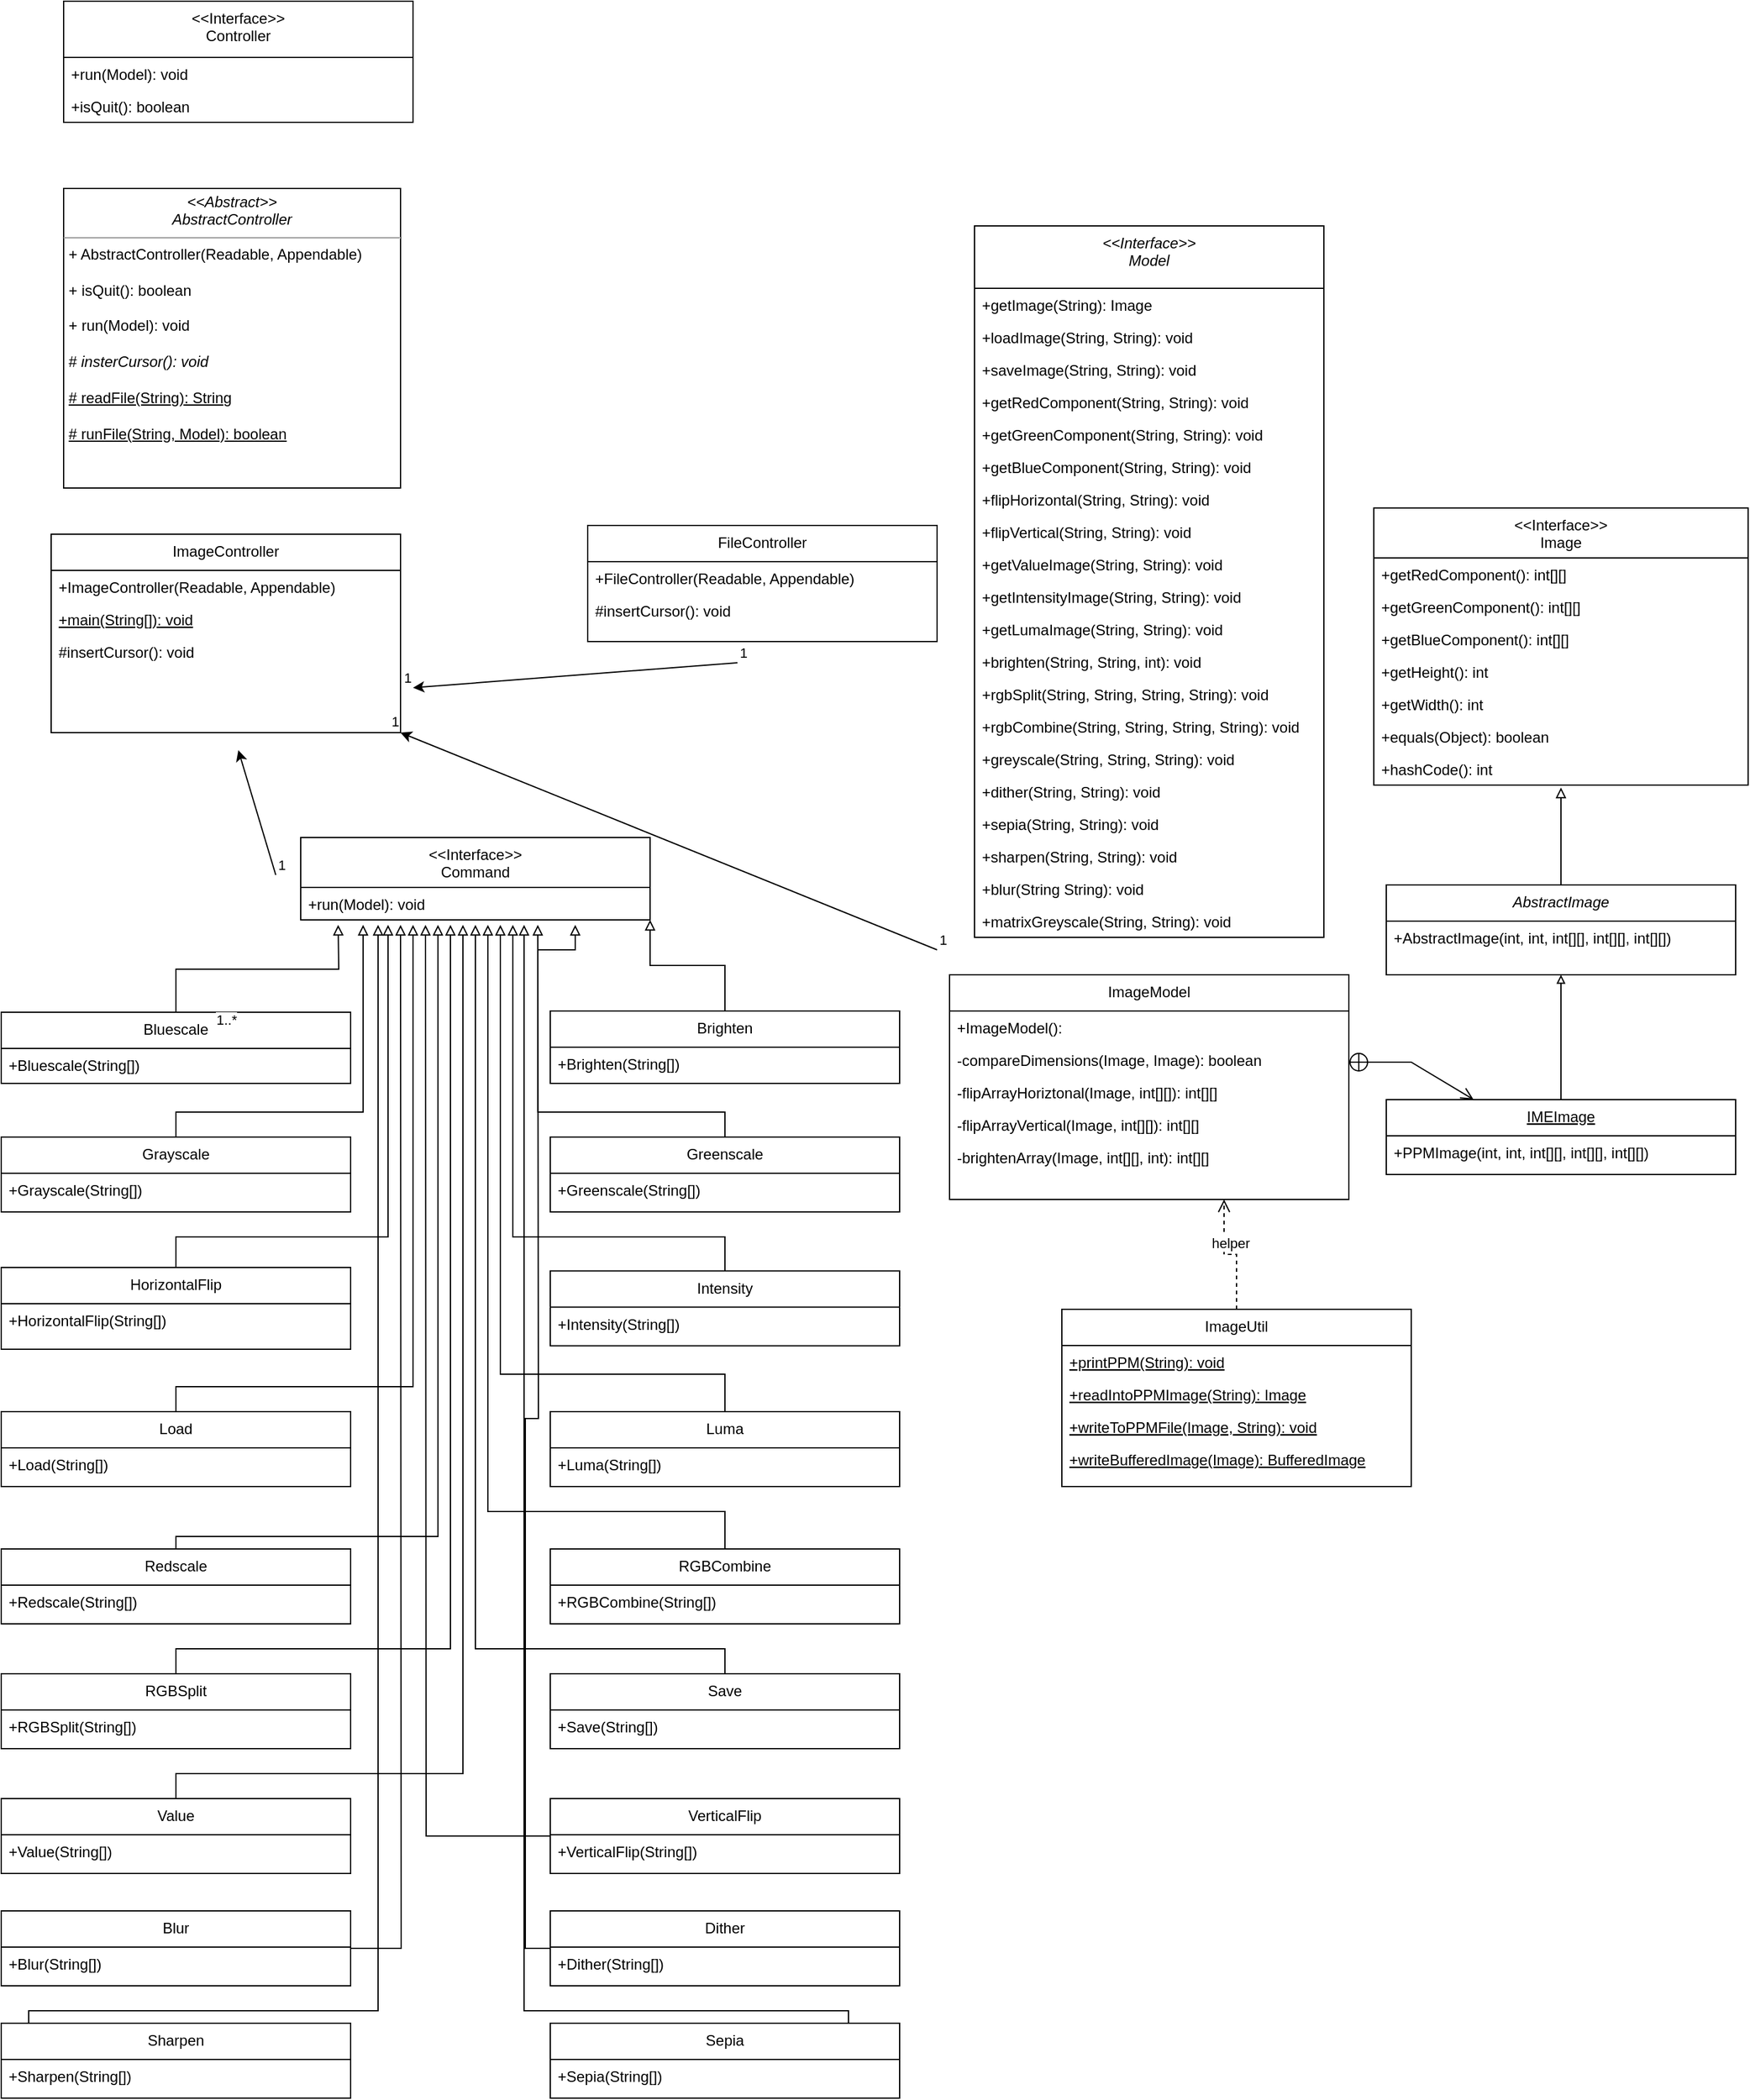 <mxfile version="21.1.1" type="github">
  <diagram id="C5RBs43oDa-KdzZeNtuy" name="Page-1">
    <mxGraphModel dx="2700" dy="2811" grid="1" gridSize="10" guides="1" tooltips="1" connect="1" arrows="1" fold="1" page="1" pageScale="1" pageWidth="827" pageHeight="1169" math="0" shadow="0">
      <root>
        <mxCell id="WIyWlLk6GJQsqaUBKTNV-0" />
        <mxCell id="WIyWlLk6GJQsqaUBKTNV-1" parent="WIyWlLk6GJQsqaUBKTNV-0" />
        <mxCell id="NI7jRPyzwke9U2gwdfVe-32" value="&lt;&lt;Interface&gt;&gt;&#xa;Model" style="swimlane;fontStyle=2;align=center;verticalAlign=top;childLayout=stackLayout;horizontal=1;startSize=50;horizontalStack=0;resizeParent=1;resizeLast=0;collapsible=1;marginBottom=0;rounded=0;shadow=0;strokeWidth=1;" parent="WIyWlLk6GJQsqaUBKTNV-1" vertex="1">
          <mxGeometry x="-660" y="40" width="280" height="570" as="geometry">
            <mxRectangle x="550" y="140" width="160" height="26" as="alternateBounds" />
          </mxGeometry>
        </mxCell>
        <mxCell id="7oYIF6UWZrmg2s7Eo4RW-36" value="+getImage(String): Image" style="text;align=left;verticalAlign=top;spacingLeft=4;spacingRight=4;overflow=hidden;rotatable=0;points=[[0,0.5],[1,0.5]];portConstraint=eastwest;" vertex="1" parent="NI7jRPyzwke9U2gwdfVe-32">
          <mxGeometry y="50" width="280" height="26" as="geometry" />
        </mxCell>
        <mxCell id="o1w42rzj_JhDo4H0_FvO-0" value="+loadImage(String, String): void" style="text;align=left;verticalAlign=top;spacingLeft=4;spacingRight=4;overflow=hidden;rotatable=0;points=[[0,0.5],[1,0.5]];portConstraint=eastwest;" parent="NI7jRPyzwke9U2gwdfVe-32" vertex="1">
          <mxGeometry y="76" width="280" height="26" as="geometry" />
        </mxCell>
        <mxCell id="o1w42rzj_JhDo4H0_FvO-1" value="+saveImage(String, String): void" style="text;align=left;verticalAlign=top;spacingLeft=4;spacingRight=4;overflow=hidden;rotatable=0;points=[[0,0.5],[1,0.5]];portConstraint=eastwest;" parent="NI7jRPyzwke9U2gwdfVe-32" vertex="1">
          <mxGeometry y="102" width="280" height="26" as="geometry" />
        </mxCell>
        <mxCell id="NI7jRPyzwke9U2gwdfVe-34" value="+getRedComponent(String, String): void" style="text;align=left;verticalAlign=top;spacingLeft=4;spacingRight=4;overflow=hidden;rotatable=0;points=[[0,0.5],[1,0.5]];portConstraint=eastwest;" parent="NI7jRPyzwke9U2gwdfVe-32" vertex="1">
          <mxGeometry y="128" width="280" height="26" as="geometry" />
        </mxCell>
        <mxCell id="NI7jRPyzwke9U2gwdfVe-35" value="+getGreenComponent(String, String): void" style="text;align=left;verticalAlign=top;spacingLeft=4;spacingRight=4;overflow=hidden;rotatable=0;points=[[0,0.5],[1,0.5]];portConstraint=eastwest;rounded=0;shadow=0;html=0;" parent="NI7jRPyzwke9U2gwdfVe-32" vertex="1">
          <mxGeometry y="154" width="280" height="26" as="geometry" />
        </mxCell>
        <mxCell id="NI7jRPyzwke9U2gwdfVe-36" value="+getBlueComponent(String, String): void" style="text;align=left;verticalAlign=top;spacingLeft=4;spacingRight=4;overflow=hidden;rotatable=0;points=[[0,0.5],[1,0.5]];portConstraint=eastwest;rounded=0;shadow=0;html=0;" parent="NI7jRPyzwke9U2gwdfVe-32" vertex="1">
          <mxGeometry y="180" width="280" height="26" as="geometry" />
        </mxCell>
        <mxCell id="NI7jRPyzwke9U2gwdfVe-37" value="+flipHorizontal(String, String): void" style="text;align=left;verticalAlign=top;spacingLeft=4;spacingRight=4;overflow=hidden;rotatable=0;points=[[0,0.5],[1,0.5]];portConstraint=eastwest;rounded=0;shadow=0;html=0;" parent="NI7jRPyzwke9U2gwdfVe-32" vertex="1">
          <mxGeometry y="206" width="280" height="26" as="geometry" />
        </mxCell>
        <mxCell id="NI7jRPyzwke9U2gwdfVe-38" value="+flipVertical(String, String): void" style="text;align=left;verticalAlign=top;spacingLeft=4;spacingRight=4;overflow=hidden;rotatable=0;points=[[0,0.5],[1,0.5]];portConstraint=eastwest;rounded=0;shadow=0;html=0;" parent="NI7jRPyzwke9U2gwdfVe-32" vertex="1">
          <mxGeometry y="232" width="280" height="26" as="geometry" />
        </mxCell>
        <mxCell id="NI7jRPyzwke9U2gwdfVe-39" value="+getValueImage(String, String): void" style="text;align=left;verticalAlign=top;spacingLeft=4;spacingRight=4;overflow=hidden;rotatable=0;points=[[0,0.5],[1,0.5]];portConstraint=eastwest;rounded=0;shadow=0;html=0;" parent="NI7jRPyzwke9U2gwdfVe-32" vertex="1">
          <mxGeometry y="258" width="280" height="26" as="geometry" />
        </mxCell>
        <mxCell id="NI7jRPyzwke9U2gwdfVe-40" value="+getIntensityImage(String, String): void" style="text;align=left;verticalAlign=top;spacingLeft=4;spacingRight=4;overflow=hidden;rotatable=0;points=[[0,0.5],[1,0.5]];portConstraint=eastwest;rounded=0;shadow=0;html=0;" parent="NI7jRPyzwke9U2gwdfVe-32" vertex="1">
          <mxGeometry y="284" width="280" height="26" as="geometry" />
        </mxCell>
        <mxCell id="NI7jRPyzwke9U2gwdfVe-41" value="+getLumaImage(String, String): void" style="text;align=left;verticalAlign=top;spacingLeft=4;spacingRight=4;overflow=hidden;rotatable=0;points=[[0,0.5],[1,0.5]];portConstraint=eastwest;rounded=0;shadow=0;html=0;" parent="NI7jRPyzwke9U2gwdfVe-32" vertex="1">
          <mxGeometry y="310" width="280" height="26" as="geometry" />
        </mxCell>
        <mxCell id="o1w42rzj_JhDo4H0_FvO-2" value="+brighten(String, String, int): void" style="text;align=left;verticalAlign=top;spacingLeft=4;spacingRight=4;overflow=hidden;rotatable=0;points=[[0,0.5],[1,0.5]];portConstraint=eastwest;rounded=0;shadow=0;html=0;" parent="NI7jRPyzwke9U2gwdfVe-32" vertex="1">
          <mxGeometry y="336" width="280" height="26" as="geometry" />
        </mxCell>
        <mxCell id="o1w42rzj_JhDo4H0_FvO-3" value="+rgbSplit(String, String, String, String): void" style="text;align=left;verticalAlign=top;spacingLeft=4;spacingRight=4;overflow=hidden;rotatable=0;points=[[0,0.5],[1,0.5]];portConstraint=eastwest;rounded=0;shadow=0;html=0;" parent="NI7jRPyzwke9U2gwdfVe-32" vertex="1">
          <mxGeometry y="362" width="280" height="26" as="geometry" />
        </mxCell>
        <mxCell id="o1w42rzj_JhDo4H0_FvO-4" value="+rgbCombine(String, String, String, String): void" style="text;align=left;verticalAlign=top;spacingLeft=4;spacingRight=4;overflow=hidden;rotatable=0;points=[[0,0.5],[1,0.5]];portConstraint=eastwest;rounded=0;shadow=0;html=0;" parent="NI7jRPyzwke9U2gwdfVe-32" vertex="1">
          <mxGeometry y="388" width="280" height="26" as="geometry" />
        </mxCell>
        <mxCell id="o1w42rzj_JhDo4H0_FvO-5" value="+greyscale(String, String, String): void" style="text;align=left;verticalAlign=top;spacingLeft=4;spacingRight=4;overflow=hidden;rotatable=0;points=[[0,0.5],[1,0.5]];portConstraint=eastwest;rounded=0;shadow=0;html=0;" parent="NI7jRPyzwke9U2gwdfVe-32" vertex="1">
          <mxGeometry y="414" width="280" height="26" as="geometry" />
        </mxCell>
        <mxCell id="7oYIF6UWZrmg2s7Eo4RW-37" value="+dither(String, String): void" style="text;align=left;verticalAlign=top;spacingLeft=4;spacingRight=4;overflow=hidden;rotatable=0;points=[[0,0.5],[1,0.5]];portConstraint=eastwest;rounded=0;shadow=0;html=0;" vertex="1" parent="NI7jRPyzwke9U2gwdfVe-32">
          <mxGeometry y="440" width="280" height="26" as="geometry" />
        </mxCell>
        <mxCell id="7oYIF6UWZrmg2s7Eo4RW-38" value="+sepia(String, String): void" style="text;align=left;verticalAlign=top;spacingLeft=4;spacingRight=4;overflow=hidden;rotatable=0;points=[[0,0.5],[1,0.5]];portConstraint=eastwest;rounded=0;shadow=0;html=0;" vertex="1" parent="NI7jRPyzwke9U2gwdfVe-32">
          <mxGeometry y="466" width="280" height="26" as="geometry" />
        </mxCell>
        <mxCell id="7oYIF6UWZrmg2s7Eo4RW-39" value="+sharpen(String, String): void" style="text;align=left;verticalAlign=top;spacingLeft=4;spacingRight=4;overflow=hidden;rotatable=0;points=[[0,0.5],[1,0.5]];portConstraint=eastwest;rounded=0;shadow=0;html=0;" vertex="1" parent="NI7jRPyzwke9U2gwdfVe-32">
          <mxGeometry y="492" width="280" height="26" as="geometry" />
        </mxCell>
        <mxCell id="7oYIF6UWZrmg2s7Eo4RW-40" value="+blur(String String): void" style="text;align=left;verticalAlign=top;spacingLeft=4;spacingRight=4;overflow=hidden;rotatable=0;points=[[0,0.5],[1,0.5]];portConstraint=eastwest;rounded=0;shadow=0;html=0;" vertex="1" parent="NI7jRPyzwke9U2gwdfVe-32">
          <mxGeometry y="518" width="280" height="26" as="geometry" />
        </mxCell>
        <mxCell id="7oYIF6UWZrmg2s7Eo4RW-41" value="+matrixGreyscale(String, String): void" style="text;align=left;verticalAlign=top;spacingLeft=4;spacingRight=4;overflow=hidden;rotatable=0;points=[[0,0.5],[1,0.5]];portConstraint=eastwest;rounded=0;shadow=0;html=0;" vertex="1" parent="NI7jRPyzwke9U2gwdfVe-32">
          <mxGeometry y="544" width="280" height="26" as="geometry" />
        </mxCell>
        <mxCell id="NI7jRPyzwke9U2gwdfVe-42" value="ImageModel" style="swimlane;fontStyle=0;align=center;verticalAlign=top;childLayout=stackLayout;horizontal=1;startSize=29;horizontalStack=0;resizeParent=1;resizeLast=0;collapsible=1;marginBottom=0;rounded=0;shadow=0;strokeWidth=1;" parent="WIyWlLk6GJQsqaUBKTNV-1" vertex="1">
          <mxGeometry x="-680" y="640" width="320" height="180" as="geometry">
            <mxRectangle x="550" y="140" width="160" height="26" as="alternateBounds" />
          </mxGeometry>
        </mxCell>
        <mxCell id="NI7jRPyzwke9U2gwdfVe-44" value="+ImageModel(): " style="text;align=left;verticalAlign=top;spacingLeft=4;spacingRight=4;overflow=hidden;rotatable=0;points=[[0,0.5],[1,0.5]];portConstraint=eastwest;" parent="NI7jRPyzwke9U2gwdfVe-42" vertex="1">
          <mxGeometry y="29" width="320" height="26" as="geometry" />
        </mxCell>
        <mxCell id="o1w42rzj_JhDo4H0_FvO-29" value="-compareDimensions(Image, Image): boolean" style="text;align=left;verticalAlign=top;spacingLeft=4;spacingRight=4;overflow=hidden;rotatable=0;points=[[0,0.5],[1,0.5]];portConstraint=eastwest;rounded=0;shadow=0;html=0;" parent="NI7jRPyzwke9U2gwdfVe-42" vertex="1">
          <mxGeometry y="55" width="320" height="26" as="geometry" />
        </mxCell>
        <mxCell id="o1w42rzj_JhDo4H0_FvO-93" value="-flipArrayHoriztonal(Image, int[][]): int[][]" style="text;align=left;verticalAlign=top;spacingLeft=4;spacingRight=4;overflow=hidden;rotatable=0;points=[[0,0.5],[1,0.5]];portConstraint=eastwest;rounded=0;shadow=0;html=0;" parent="NI7jRPyzwke9U2gwdfVe-42" vertex="1">
          <mxGeometry y="81" width="320" height="26" as="geometry" />
        </mxCell>
        <mxCell id="o1w42rzj_JhDo4H0_FvO-94" value="-flipArrayVertical(Image, int[][]): int[][]" style="text;align=left;verticalAlign=top;spacingLeft=4;spacingRight=4;overflow=hidden;rotatable=0;points=[[0,0.5],[1,0.5]];portConstraint=eastwest;rounded=0;shadow=0;html=0;" parent="NI7jRPyzwke9U2gwdfVe-42" vertex="1">
          <mxGeometry y="107" width="320" height="26" as="geometry" />
        </mxCell>
        <mxCell id="o1w42rzj_JhDo4H0_FvO-95" value="-brightenArray(Image, int[][], int): int[][]" style="text;align=left;verticalAlign=top;spacingLeft=4;spacingRight=4;overflow=hidden;rotatable=0;points=[[0,0.5],[1,0.5]];portConstraint=eastwest;rounded=0;shadow=0;html=0;" parent="NI7jRPyzwke9U2gwdfVe-42" vertex="1">
          <mxGeometry y="133" width="320" height="26" as="geometry" />
        </mxCell>
        <mxCell id="o1w42rzj_JhDo4H0_FvO-31" value="&lt;&lt;Interface&gt;&gt;&#xa;Image" style="swimlane;fontStyle=0;align=center;verticalAlign=top;childLayout=stackLayout;horizontal=1;startSize=40;horizontalStack=0;resizeParent=1;resizeLast=0;collapsible=1;marginBottom=0;rounded=0;shadow=0;strokeWidth=1;" parent="WIyWlLk6GJQsqaUBKTNV-1" vertex="1">
          <mxGeometry x="-340" y="266" width="300" height="222" as="geometry">
            <mxRectangle x="550" y="140" width="160" height="26" as="alternateBounds" />
          </mxGeometry>
        </mxCell>
        <mxCell id="o1w42rzj_JhDo4H0_FvO-32" value="+getRedComponent(): int[][]" style="text;align=left;verticalAlign=top;spacingLeft=4;spacingRight=4;overflow=hidden;rotatable=0;points=[[0,0.5],[1,0.5]];portConstraint=eastwest;" parent="o1w42rzj_JhDo4H0_FvO-31" vertex="1">
          <mxGeometry y="40" width="300" height="26" as="geometry" />
        </mxCell>
        <mxCell id="o1w42rzj_JhDo4H0_FvO-33" value="+getGreenComponent(): int[][]" style="text;align=left;verticalAlign=top;spacingLeft=4;spacingRight=4;overflow=hidden;rotatable=0;points=[[0,0.5],[1,0.5]];portConstraint=eastwest;" parent="o1w42rzj_JhDo4H0_FvO-31" vertex="1">
          <mxGeometry y="66" width="300" height="26" as="geometry" />
        </mxCell>
        <mxCell id="o1w42rzj_JhDo4H0_FvO-34" value="+getBlueComponent(): int[][]" style="text;align=left;verticalAlign=top;spacingLeft=4;spacingRight=4;overflow=hidden;rotatable=0;points=[[0,0.5],[1,0.5]];portConstraint=eastwest;" parent="o1w42rzj_JhDo4H0_FvO-31" vertex="1">
          <mxGeometry y="92" width="300" height="26" as="geometry" />
        </mxCell>
        <mxCell id="o1w42rzj_JhDo4H0_FvO-35" value="+getHeight(): int" style="text;align=left;verticalAlign=top;spacingLeft=4;spacingRight=4;overflow=hidden;rotatable=0;points=[[0,0.5],[1,0.5]];portConstraint=eastwest;rounded=0;shadow=0;html=0;" parent="o1w42rzj_JhDo4H0_FvO-31" vertex="1">
          <mxGeometry y="118" width="300" height="26" as="geometry" />
        </mxCell>
        <mxCell id="o1w42rzj_JhDo4H0_FvO-36" value="+getWidth(): int" style="text;align=left;verticalAlign=top;spacingLeft=4;spacingRight=4;overflow=hidden;rotatable=0;points=[[0,0.5],[1,0.5]];portConstraint=eastwest;rounded=0;shadow=0;html=0;" parent="o1w42rzj_JhDo4H0_FvO-31" vertex="1">
          <mxGeometry y="144" width="300" height="26" as="geometry" />
        </mxCell>
        <mxCell id="7oYIF6UWZrmg2s7Eo4RW-27" value="+equals(Object): boolean" style="text;align=left;verticalAlign=top;spacingLeft=4;spacingRight=4;overflow=hidden;rotatable=0;points=[[0,0.5],[1,0.5]];portConstraint=eastwest;rounded=0;shadow=0;html=0;" vertex="1" parent="o1w42rzj_JhDo4H0_FvO-31">
          <mxGeometry y="170" width="300" height="26" as="geometry" />
        </mxCell>
        <mxCell id="7oYIF6UWZrmg2s7Eo4RW-35" value="+hashCode(): int" style="text;align=left;verticalAlign=top;spacingLeft=4;spacingRight=4;overflow=hidden;rotatable=0;points=[[0,0.5],[1,0.5]];portConstraint=eastwest;rounded=0;shadow=0;html=0;" vertex="1" parent="o1w42rzj_JhDo4H0_FvO-31">
          <mxGeometry y="196" width="300" height="26" as="geometry" />
        </mxCell>
        <mxCell id="qI4vOjFpDvR_fsoeFRp5-65" style="edgeStyle=orthogonalEdgeStyle;rounded=0;orthogonalLoop=1;jettySize=auto;html=1;exitX=0.5;exitY=0;exitDx=0;exitDy=0;endArrow=block;endFill=0;" parent="WIyWlLk6GJQsqaUBKTNV-1" source="o1w42rzj_JhDo4H0_FvO-46" edge="1">
          <mxGeometry relative="1" as="geometry">
            <mxPoint x="-190" y="490" as="targetPoint" />
          </mxGeometry>
        </mxCell>
        <mxCell id="o1w42rzj_JhDo4H0_FvO-46" value="AbstractImage" style="swimlane;fontStyle=2;align=center;verticalAlign=top;childLayout=stackLayout;horizontal=1;startSize=29;horizontalStack=0;resizeParent=1;resizeLast=0;collapsible=1;marginBottom=0;rounded=0;shadow=0;strokeWidth=1;" parent="WIyWlLk6GJQsqaUBKTNV-1" vertex="1">
          <mxGeometry x="-330" y="568" width="280" height="72" as="geometry">
            <mxRectangle x="550" y="140" width="160" height="26" as="alternateBounds" />
          </mxGeometry>
        </mxCell>
        <mxCell id="o1w42rzj_JhDo4H0_FvO-58" value="+AbstractImage(int, int, int[][], int[][], int[][])" style="text;align=left;verticalAlign=top;spacingLeft=4;spacingRight=4;overflow=hidden;rotatable=0;points=[[0,0.5],[1,0.5]];portConstraint=eastwest;" parent="o1w42rzj_JhDo4H0_FvO-46" vertex="1">
          <mxGeometry y="29" width="280" height="26" as="geometry" />
        </mxCell>
        <mxCell id="o1w42rzj_JhDo4H0_FvO-66" value="&lt;&lt;Interface&gt;&gt;&#xa;Controller" style="swimlane;fontStyle=0;align=center;verticalAlign=top;childLayout=stackLayout;horizontal=1;startSize=45;horizontalStack=0;resizeParent=1;resizeLast=0;collapsible=1;marginBottom=0;rounded=0;shadow=0;strokeWidth=1;" parent="WIyWlLk6GJQsqaUBKTNV-1" vertex="1">
          <mxGeometry x="-1390" y="-140" width="280" height="97" as="geometry">
            <mxRectangle x="550" y="140" width="160" height="26" as="alternateBounds" />
          </mxGeometry>
        </mxCell>
        <mxCell id="o1w42rzj_JhDo4H0_FvO-67" value="+run(Model): void" style="text;align=left;verticalAlign=top;spacingLeft=4;spacingRight=4;overflow=hidden;rotatable=0;points=[[0,0.5],[1,0.5]];portConstraint=eastwest;" parent="o1w42rzj_JhDo4H0_FvO-66" vertex="1">
          <mxGeometry y="45" width="280" height="26" as="geometry" />
        </mxCell>
        <mxCell id="7oYIF6UWZrmg2s7Eo4RW-13" value="+isQuit(): boolean" style="text;align=left;verticalAlign=top;spacingLeft=4;spacingRight=4;overflow=hidden;rotatable=0;points=[[0,0.5],[1,0.5]];portConstraint=eastwest;" vertex="1" parent="o1w42rzj_JhDo4H0_FvO-66">
          <mxGeometry y="71" width="280" height="26" as="geometry" />
        </mxCell>
        <mxCell id="o1w42rzj_JhDo4H0_FvO-78" value="ImageController" style="swimlane;fontStyle=0;align=center;verticalAlign=top;childLayout=stackLayout;horizontal=1;startSize=29;horizontalStack=0;resizeParent=1;resizeLast=0;collapsible=1;marginBottom=0;rounded=0;shadow=0;strokeWidth=1;" parent="WIyWlLk6GJQsqaUBKTNV-1" vertex="1">
          <mxGeometry x="-1400" y="287" width="280" height="159" as="geometry">
            <mxRectangle x="550" y="140" width="160" height="26" as="alternateBounds" />
          </mxGeometry>
        </mxCell>
        <mxCell id="o1w42rzj_JhDo4H0_FvO-83" value="+ImageController(Readable, Appendable)" style="text;align=left;verticalAlign=top;spacingLeft=4;spacingRight=4;overflow=hidden;rotatable=0;points=[[0,0.5],[1,0.5]];portConstraint=eastwest;" parent="o1w42rzj_JhDo4H0_FvO-78" vertex="1">
          <mxGeometry y="29" width="280" height="26" as="geometry" />
        </mxCell>
        <mxCell id="o1w42rzj_JhDo4H0_FvO-82" value="+main(String[]): void" style="text;align=left;verticalAlign=top;spacingLeft=4;spacingRight=4;overflow=hidden;rotatable=0;points=[[0,0.5],[1,0.5]];portConstraint=eastwest;fontStyle=4" parent="o1w42rzj_JhDo4H0_FvO-78" vertex="1">
          <mxGeometry y="55" width="280" height="26" as="geometry" />
        </mxCell>
        <mxCell id="qI4vOjFpDvR_fsoeFRp5-64" value="#insertCursor(): void" style="text;align=left;verticalAlign=top;spacingLeft=4;spacingRight=4;overflow=hidden;rotatable=0;points=[[0,0.5],[1,0.5]];portConstraint=eastwest;" parent="o1w42rzj_JhDo4H0_FvO-78" vertex="1">
          <mxGeometry y="81" width="280" height="26" as="geometry" />
        </mxCell>
        <mxCell id="qI4vOjFpDvR_fsoeFRp5-67" style="edgeStyle=orthogonalEdgeStyle;rounded=0;orthogonalLoop=1;jettySize=auto;html=1;exitX=0.5;exitY=0;exitDx=0;exitDy=0;entryX=0.5;entryY=1;entryDx=0;entryDy=0;endWidth=10;endSize=4.67;endArrow=block;endFill=0;" parent="WIyWlLk6GJQsqaUBKTNV-1" source="o1w42rzj_JhDo4H0_FvO-96" target="o1w42rzj_JhDo4H0_FvO-46" edge="1">
          <mxGeometry relative="1" as="geometry" />
        </mxCell>
        <mxCell id="o1w42rzj_JhDo4H0_FvO-96" value="IMEImage" style="swimlane;fontStyle=4;align=center;verticalAlign=top;childLayout=stackLayout;horizontal=1;startSize=29;horizontalStack=0;resizeParent=1;resizeLast=0;collapsible=1;marginBottom=0;rounded=0;shadow=0;strokeWidth=1;" parent="WIyWlLk6GJQsqaUBKTNV-1" vertex="1">
          <mxGeometry x="-330" y="740" width="280" height="60" as="geometry">
            <mxRectangle x="550" y="140" width="160" height="26" as="alternateBounds" />
          </mxGeometry>
        </mxCell>
        <mxCell id="o1w42rzj_JhDo4H0_FvO-97" value="+PPMImage(int, int, int[][], int[][], int[][])" style="text;align=left;verticalAlign=top;spacingLeft=4;spacingRight=4;overflow=hidden;rotatable=0;points=[[0,0.5],[1,0.5]];portConstraint=eastwest;" parent="o1w42rzj_JhDo4H0_FvO-96" vertex="1">
          <mxGeometry y="29" width="280" height="26" as="geometry" />
        </mxCell>
        <mxCell id="o1w42rzj_JhDo4H0_FvO-109" value="ImageUtil" style="swimlane;fontStyle=0;align=center;verticalAlign=top;childLayout=stackLayout;horizontal=1;startSize=29;horizontalStack=0;resizeParent=1;resizeLast=0;collapsible=1;marginBottom=0;rounded=0;shadow=0;strokeWidth=1;" parent="WIyWlLk6GJQsqaUBKTNV-1" vertex="1">
          <mxGeometry x="-590" y="908" width="280" height="142" as="geometry">
            <mxRectangle x="550" y="140" width="160" height="26" as="alternateBounds" />
          </mxGeometry>
        </mxCell>
        <mxCell id="o1w42rzj_JhDo4H0_FvO-110" value="+printPPM(String): void" style="text;align=left;verticalAlign=top;spacingLeft=4;spacingRight=4;overflow=hidden;rotatable=0;points=[[0,0.5],[1,0.5]];portConstraint=eastwest;fontStyle=4" parent="o1w42rzj_JhDo4H0_FvO-109" vertex="1">
          <mxGeometry y="29" width="280" height="26" as="geometry" />
        </mxCell>
        <mxCell id="o1w42rzj_JhDo4H0_FvO-111" value="+readIntoPPMImage(String): Image" style="text;align=left;verticalAlign=top;spacingLeft=4;spacingRight=4;overflow=hidden;rotatable=0;points=[[0,0.5],[1,0.5]];portConstraint=eastwest;fontStyle=4" parent="o1w42rzj_JhDo4H0_FvO-109" vertex="1">
          <mxGeometry y="55" width="280" height="26" as="geometry" />
        </mxCell>
        <mxCell id="o1w42rzj_JhDo4H0_FvO-112" value="+writeToPPMFile(Image, String): void" style="text;align=left;verticalAlign=top;spacingLeft=4;spacingRight=4;overflow=hidden;rotatable=0;points=[[0,0.5],[1,0.5]];portConstraint=eastwest;fontStyle=4" parent="o1w42rzj_JhDo4H0_FvO-109" vertex="1">
          <mxGeometry y="81" width="280" height="26" as="geometry" />
        </mxCell>
        <mxCell id="o1w42rzj_JhDo4H0_FvO-113" value="+writeBufferedImage(Image): BufferedImage" style="text;align=left;verticalAlign=top;spacingLeft=4;spacingRight=4;overflow=hidden;rotatable=0;points=[[0,0.5],[1,0.5]];portConstraint=eastwest;rounded=0;shadow=0;html=0;fontStyle=4" parent="o1w42rzj_JhDo4H0_FvO-109" vertex="1">
          <mxGeometry y="107" width="280" height="26" as="geometry" />
        </mxCell>
        <mxCell id="qI4vOjFpDvR_fsoeFRp5-0" value="&lt;&lt;Interface&gt;&gt;&#xa;Command" style="swimlane;fontStyle=0;align=center;verticalAlign=top;childLayout=stackLayout;horizontal=1;startSize=40;horizontalStack=0;resizeParent=1;resizeLast=0;collapsible=1;marginBottom=0;rounded=0;shadow=0;strokeWidth=1;" parent="WIyWlLk6GJQsqaUBKTNV-1" vertex="1">
          <mxGeometry x="-1200" y="530" width="280" height="66" as="geometry">
            <mxRectangle x="550" y="140" width="160" height="26" as="alternateBounds" />
          </mxGeometry>
        </mxCell>
        <mxCell id="qI4vOjFpDvR_fsoeFRp5-1" value="+run(Model): void" style="text;align=left;verticalAlign=top;spacingLeft=4;spacingRight=4;overflow=hidden;rotatable=0;points=[[0,0.5],[1,0.5]];portConstraint=eastwest;fontStyle=0" parent="qI4vOjFpDvR_fsoeFRp5-0" vertex="1">
          <mxGeometry y="40" width="280" height="26" as="geometry" />
        </mxCell>
        <mxCell id="qI4vOjFpDvR_fsoeFRp5-48" style="edgeStyle=orthogonalEdgeStyle;rounded=0;orthogonalLoop=1;jettySize=auto;html=1;exitX=0.5;exitY=0;exitDx=0;exitDy=0;endArrow=block;endFill=0;" parent="WIyWlLk6GJQsqaUBKTNV-1" source="qI4vOjFpDvR_fsoeFRp5-5" edge="1">
          <mxGeometry relative="1" as="geometry">
            <mxPoint x="-1170" y="600" as="targetPoint" />
          </mxGeometry>
        </mxCell>
        <mxCell id="qI4vOjFpDvR_fsoeFRp5-5" value="Bluescale" style="swimlane;fontStyle=0;align=center;verticalAlign=top;childLayout=stackLayout;horizontal=1;startSize=29;horizontalStack=0;resizeParent=1;resizeLast=0;collapsible=1;marginBottom=0;rounded=0;shadow=0;strokeWidth=1;" parent="WIyWlLk6GJQsqaUBKTNV-1" vertex="1">
          <mxGeometry x="-1440" y="670" width="280" height="57" as="geometry">
            <mxRectangle x="550" y="140" width="160" height="26" as="alternateBounds" />
          </mxGeometry>
        </mxCell>
        <mxCell id="qI4vOjFpDvR_fsoeFRp5-6" value="+Bluescale(String[])" style="text;align=left;verticalAlign=top;spacingLeft=4;spacingRight=4;overflow=hidden;rotatable=0;points=[[0,0.5],[1,0.5]];portConstraint=eastwest;fontStyle=0" parent="qI4vOjFpDvR_fsoeFRp5-5" vertex="1">
          <mxGeometry y="29" width="280" height="26" as="geometry" />
        </mxCell>
        <mxCell id="qI4vOjFpDvR_fsoeFRp5-56" style="edgeStyle=orthogonalEdgeStyle;rounded=0;orthogonalLoop=1;jettySize=auto;html=1;exitX=0.5;exitY=0;exitDx=0;exitDy=0;entryX=1;entryY=1;entryDx=0;entryDy=0;endArrow=block;endFill=0;" parent="WIyWlLk6GJQsqaUBKTNV-1" source="qI4vOjFpDvR_fsoeFRp5-8" target="qI4vOjFpDvR_fsoeFRp5-0" edge="1">
          <mxGeometry relative="1" as="geometry" />
        </mxCell>
        <mxCell id="qI4vOjFpDvR_fsoeFRp5-8" value="Brighten" style="swimlane;fontStyle=0;align=center;verticalAlign=top;childLayout=stackLayout;horizontal=1;startSize=29;horizontalStack=0;resizeParent=1;resizeLast=0;collapsible=1;marginBottom=0;rounded=0;shadow=0;strokeWidth=1;" parent="WIyWlLk6GJQsqaUBKTNV-1" vertex="1">
          <mxGeometry x="-1000" y="669" width="280" height="58" as="geometry">
            <mxRectangle x="550" y="140" width="160" height="26" as="alternateBounds" />
          </mxGeometry>
        </mxCell>
        <mxCell id="qI4vOjFpDvR_fsoeFRp5-9" value="+Brighten(String[])" style="text;align=left;verticalAlign=top;spacingLeft=4;spacingRight=4;overflow=hidden;rotatable=0;points=[[0,0.5],[1,0.5]];portConstraint=eastwest;fontStyle=0" parent="qI4vOjFpDvR_fsoeFRp5-8" vertex="1">
          <mxGeometry y="29" width="280" height="26" as="geometry" />
        </mxCell>
        <mxCell id="qI4vOjFpDvR_fsoeFRp5-50" style="edgeStyle=orthogonalEdgeStyle;rounded=0;orthogonalLoop=1;jettySize=auto;html=1;exitX=0.5;exitY=0;exitDx=0;exitDy=0;endArrow=block;endFill=0;" parent="WIyWlLk6GJQsqaUBKTNV-1" source="qI4vOjFpDvR_fsoeFRp5-11" edge="1">
          <mxGeometry relative="1" as="geometry">
            <mxPoint x="-1130" y="600" as="targetPoint" />
            <Array as="points">
              <mxPoint x="-1300" y="850" />
              <mxPoint x="-1130" y="850" />
            </Array>
          </mxGeometry>
        </mxCell>
        <mxCell id="qI4vOjFpDvR_fsoeFRp5-11" value="HorizontalFlip" style="swimlane;fontStyle=0;align=center;verticalAlign=top;childLayout=stackLayout;horizontal=1;startSize=29;horizontalStack=0;resizeParent=1;resizeLast=0;collapsible=1;marginBottom=0;rounded=0;shadow=0;strokeWidth=1;" parent="WIyWlLk6GJQsqaUBKTNV-1" vertex="1">
          <mxGeometry x="-1440" y="874.5" width="280" height="65.5" as="geometry">
            <mxRectangle x="550" y="140" width="160" height="26" as="alternateBounds" />
          </mxGeometry>
        </mxCell>
        <mxCell id="qI4vOjFpDvR_fsoeFRp5-12" value="+HorizontalFlip(String[])" style="text;align=left;verticalAlign=top;spacingLeft=4;spacingRight=4;overflow=hidden;rotatable=0;points=[[0,0.5],[1,0.5]];portConstraint=eastwest;fontStyle=0" parent="qI4vOjFpDvR_fsoeFRp5-11" vertex="1">
          <mxGeometry y="29" width="280" height="26" as="geometry" />
        </mxCell>
        <mxCell id="qI4vOjFpDvR_fsoeFRp5-55" style="edgeStyle=orthogonalEdgeStyle;rounded=0;orthogonalLoop=1;jettySize=auto;html=1;exitX=0.5;exitY=0;exitDx=0;exitDy=0;endArrow=block;endFill=0;" parent="WIyWlLk6GJQsqaUBKTNV-1" source="qI4vOjFpDvR_fsoeFRp5-14" edge="1">
          <mxGeometry relative="1" as="geometry">
            <mxPoint x="-1150" y="600" as="targetPoint" />
            <Array as="points">
              <mxPoint x="-1300" y="750" />
              <mxPoint x="-1150" y="750" />
            </Array>
          </mxGeometry>
        </mxCell>
        <mxCell id="qI4vOjFpDvR_fsoeFRp5-14" value="Grayscale" style="swimlane;fontStyle=0;align=center;verticalAlign=top;childLayout=stackLayout;horizontal=1;startSize=29;horizontalStack=0;resizeParent=1;resizeLast=0;collapsible=1;marginBottom=0;rounded=0;shadow=0;strokeWidth=1;" parent="WIyWlLk6GJQsqaUBKTNV-1" vertex="1">
          <mxGeometry x="-1440" y="770" width="280" height="60" as="geometry">
            <mxRectangle x="550" y="140" width="160" height="26" as="alternateBounds" />
          </mxGeometry>
        </mxCell>
        <mxCell id="qI4vOjFpDvR_fsoeFRp5-15" value="+Grayscale(String[])" style="text;align=left;verticalAlign=top;spacingLeft=4;spacingRight=4;overflow=hidden;rotatable=0;points=[[0,0.5],[1,0.5]];portConstraint=eastwest;fontStyle=0" parent="qI4vOjFpDvR_fsoeFRp5-14" vertex="1">
          <mxGeometry y="29" width="280" height="26" as="geometry" />
        </mxCell>
        <mxCell id="qI4vOjFpDvR_fsoeFRp5-58" style="edgeStyle=orthogonalEdgeStyle;rounded=0;orthogonalLoop=1;jettySize=auto;html=1;exitX=0.5;exitY=0;exitDx=0;exitDy=0;endArrow=block;endFill=0;" parent="WIyWlLk6GJQsqaUBKTNV-1" source="qI4vOjFpDvR_fsoeFRp5-17" edge="1">
          <mxGeometry relative="1" as="geometry">
            <mxPoint x="-1030" y="600" as="targetPoint" />
            <Array as="points">
              <mxPoint x="-860" y="850" />
              <mxPoint x="-1030" y="850" />
            </Array>
          </mxGeometry>
        </mxCell>
        <mxCell id="qI4vOjFpDvR_fsoeFRp5-17" value="Intensity" style="swimlane;fontStyle=0;align=center;verticalAlign=top;childLayout=stackLayout;horizontal=1;startSize=29;horizontalStack=0;resizeParent=1;resizeLast=0;collapsible=1;marginBottom=0;rounded=0;shadow=0;strokeWidth=1;" parent="WIyWlLk6GJQsqaUBKTNV-1" vertex="1">
          <mxGeometry x="-1000" y="877.25" width="280" height="60" as="geometry">
            <mxRectangle x="550" y="140" width="160" height="26" as="alternateBounds" />
          </mxGeometry>
        </mxCell>
        <mxCell id="qI4vOjFpDvR_fsoeFRp5-18" value="+Intensity(String[])" style="text;align=left;verticalAlign=top;spacingLeft=4;spacingRight=4;overflow=hidden;rotatable=0;points=[[0,0.5],[1,0.5]];portConstraint=eastwest;fontStyle=0" parent="qI4vOjFpDvR_fsoeFRp5-17" vertex="1">
          <mxGeometry y="29" width="280" height="26" as="geometry" />
        </mxCell>
        <mxCell id="qI4vOjFpDvR_fsoeFRp5-57" style="edgeStyle=orthogonalEdgeStyle;rounded=0;orthogonalLoop=1;jettySize=auto;html=1;endArrow=block;endFill=0;" parent="WIyWlLk6GJQsqaUBKTNV-1" source="qI4vOjFpDvR_fsoeFRp5-20" edge="1">
          <mxGeometry relative="1" as="geometry">
            <mxPoint x="-980" y="600" as="targetPoint" />
            <Array as="points">
              <mxPoint x="-860" y="750" />
              <mxPoint x="-1010" y="750" />
              <mxPoint x="-1010" y="620" />
              <mxPoint x="-980" y="620" />
            </Array>
          </mxGeometry>
        </mxCell>
        <mxCell id="qI4vOjFpDvR_fsoeFRp5-20" value="Greenscale" style="swimlane;fontStyle=0;align=center;verticalAlign=top;childLayout=stackLayout;horizontal=1;startSize=29;horizontalStack=0;resizeParent=1;resizeLast=0;collapsible=1;marginBottom=0;rounded=0;shadow=0;strokeWidth=1;" parent="WIyWlLk6GJQsqaUBKTNV-1" vertex="1">
          <mxGeometry x="-1000" y="770" width="280" height="60" as="geometry">
            <mxRectangle x="550" y="140" width="160" height="26" as="alternateBounds" />
          </mxGeometry>
        </mxCell>
        <mxCell id="qI4vOjFpDvR_fsoeFRp5-21" value="+Greenscale(String[])" style="text;align=left;verticalAlign=top;spacingLeft=4;spacingRight=4;overflow=hidden;rotatable=0;points=[[0,0.5],[1,0.5]];portConstraint=eastwest;fontStyle=0" parent="qI4vOjFpDvR_fsoeFRp5-20" vertex="1">
          <mxGeometry y="29" width="280" height="26" as="geometry" />
        </mxCell>
        <mxCell id="qI4vOjFpDvR_fsoeFRp5-51" style="edgeStyle=orthogonalEdgeStyle;rounded=0;orthogonalLoop=1;jettySize=auto;html=1;exitX=0.5;exitY=0;exitDx=0;exitDy=0;endArrow=block;endFill=0;" parent="WIyWlLk6GJQsqaUBKTNV-1" source="qI4vOjFpDvR_fsoeFRp5-23" edge="1">
          <mxGeometry relative="1" as="geometry">
            <mxPoint x="-1110" y="600" as="targetPoint" />
            <Array as="points">
              <mxPoint x="-1300" y="970" />
              <mxPoint x="-1110" y="970" />
            </Array>
          </mxGeometry>
        </mxCell>
        <mxCell id="qI4vOjFpDvR_fsoeFRp5-23" value="Load" style="swimlane;fontStyle=0;align=center;verticalAlign=top;childLayout=stackLayout;horizontal=1;startSize=29;horizontalStack=0;resizeParent=1;resizeLast=0;collapsible=1;marginBottom=0;rounded=0;shadow=0;strokeWidth=1;" parent="WIyWlLk6GJQsqaUBKTNV-1" vertex="1">
          <mxGeometry x="-1440" y="990" width="280" height="60" as="geometry">
            <mxRectangle x="550" y="140" width="160" height="26" as="alternateBounds" />
          </mxGeometry>
        </mxCell>
        <mxCell id="qI4vOjFpDvR_fsoeFRp5-24" value="+Load(String[])" style="text;align=left;verticalAlign=top;spacingLeft=4;spacingRight=4;overflow=hidden;rotatable=0;points=[[0,0.5],[1,0.5]];portConstraint=eastwest;fontStyle=0" parent="qI4vOjFpDvR_fsoeFRp5-23" vertex="1">
          <mxGeometry y="29" width="280" height="26" as="geometry" />
        </mxCell>
        <mxCell id="qI4vOjFpDvR_fsoeFRp5-59" style="edgeStyle=orthogonalEdgeStyle;rounded=0;orthogonalLoop=1;jettySize=auto;html=1;exitX=0.5;exitY=0;exitDx=0;exitDy=0;endArrow=block;endFill=0;" parent="WIyWlLk6GJQsqaUBKTNV-1" source="qI4vOjFpDvR_fsoeFRp5-26" edge="1">
          <mxGeometry relative="1" as="geometry">
            <mxPoint x="-1040" y="600" as="targetPoint" />
            <Array as="points">
              <mxPoint x="-860" y="960" />
              <mxPoint x="-1040" y="960" />
            </Array>
          </mxGeometry>
        </mxCell>
        <mxCell id="qI4vOjFpDvR_fsoeFRp5-26" value="Luma" style="swimlane;fontStyle=0;align=center;verticalAlign=top;childLayout=stackLayout;horizontal=1;startSize=29;horizontalStack=0;resizeParent=1;resizeLast=0;collapsible=1;marginBottom=0;rounded=0;shadow=0;strokeWidth=1;" parent="WIyWlLk6GJQsqaUBKTNV-1" vertex="1">
          <mxGeometry x="-1000" y="990" width="280" height="60" as="geometry">
            <mxRectangle x="550" y="140" width="160" height="26" as="alternateBounds" />
          </mxGeometry>
        </mxCell>
        <mxCell id="qI4vOjFpDvR_fsoeFRp5-27" value="+Luma(String[])" style="text;align=left;verticalAlign=top;spacingLeft=4;spacingRight=4;overflow=hidden;rotatable=0;points=[[0,0.5],[1,0.5]];portConstraint=eastwest;fontStyle=0" parent="qI4vOjFpDvR_fsoeFRp5-26" vertex="1">
          <mxGeometry y="29" width="280" height="26" as="geometry" />
        </mxCell>
        <mxCell id="qI4vOjFpDvR_fsoeFRp5-52" style="edgeStyle=orthogonalEdgeStyle;rounded=0;orthogonalLoop=1;jettySize=auto;html=1;exitX=0.5;exitY=0;exitDx=0;exitDy=0;endArrow=block;endFill=0;" parent="WIyWlLk6GJQsqaUBKTNV-1" source="qI4vOjFpDvR_fsoeFRp5-29" edge="1">
          <mxGeometry relative="1" as="geometry">
            <mxPoint x="-1090" y="600" as="targetPoint" />
            <Array as="points">
              <mxPoint x="-1300" y="1090" />
              <mxPoint x="-1090" y="1090" />
            </Array>
          </mxGeometry>
        </mxCell>
        <mxCell id="qI4vOjFpDvR_fsoeFRp5-29" value="Redscale" style="swimlane;fontStyle=0;align=center;verticalAlign=top;childLayout=stackLayout;horizontal=1;startSize=29;horizontalStack=0;resizeParent=1;resizeLast=0;collapsible=1;marginBottom=0;rounded=0;shadow=0;strokeWidth=1;" parent="WIyWlLk6GJQsqaUBKTNV-1" vertex="1">
          <mxGeometry x="-1440" y="1100" width="280" height="60" as="geometry">
            <mxRectangle x="550" y="140" width="160" height="26" as="alternateBounds" />
          </mxGeometry>
        </mxCell>
        <mxCell id="qI4vOjFpDvR_fsoeFRp5-30" value="+Redscale(String[])" style="text;align=left;verticalAlign=top;spacingLeft=4;spacingRight=4;overflow=hidden;rotatable=0;points=[[0,0.5],[1,0.5]];portConstraint=eastwest;fontStyle=0" parent="qI4vOjFpDvR_fsoeFRp5-29" vertex="1">
          <mxGeometry y="29" width="280" height="26" as="geometry" />
        </mxCell>
        <mxCell id="qI4vOjFpDvR_fsoeFRp5-60" style="edgeStyle=orthogonalEdgeStyle;rounded=0;orthogonalLoop=1;jettySize=auto;html=1;exitX=0.5;exitY=0;exitDx=0;exitDy=0;endArrow=block;endFill=0;" parent="WIyWlLk6GJQsqaUBKTNV-1" source="qI4vOjFpDvR_fsoeFRp5-32" edge="1">
          <mxGeometry relative="1" as="geometry">
            <mxPoint x="-1050" y="600" as="targetPoint" />
            <Array as="points">
              <mxPoint x="-860" y="1070" />
              <mxPoint x="-1050" y="1070" />
            </Array>
          </mxGeometry>
        </mxCell>
        <mxCell id="qI4vOjFpDvR_fsoeFRp5-32" value="RGBCombine" style="swimlane;fontStyle=0;align=center;verticalAlign=top;childLayout=stackLayout;horizontal=1;startSize=29;horizontalStack=0;resizeParent=1;resizeLast=0;collapsible=1;marginBottom=0;rounded=0;shadow=0;strokeWidth=1;" parent="WIyWlLk6GJQsqaUBKTNV-1" vertex="1">
          <mxGeometry x="-1000" y="1100" width="280" height="60" as="geometry">
            <mxRectangle x="550" y="140" width="160" height="26" as="alternateBounds" />
          </mxGeometry>
        </mxCell>
        <mxCell id="qI4vOjFpDvR_fsoeFRp5-33" value="+RGBCombine(String[])" style="text;align=left;verticalAlign=top;spacingLeft=4;spacingRight=4;overflow=hidden;rotatable=0;points=[[0,0.5],[1,0.5]];portConstraint=eastwest;fontStyle=0" parent="qI4vOjFpDvR_fsoeFRp5-32" vertex="1">
          <mxGeometry y="29" width="280" height="26" as="geometry" />
        </mxCell>
        <mxCell id="qI4vOjFpDvR_fsoeFRp5-61" style="edgeStyle=orthogonalEdgeStyle;rounded=0;orthogonalLoop=1;jettySize=auto;html=1;exitX=0.5;exitY=0;exitDx=0;exitDy=0;endArrow=block;endFill=0;" parent="WIyWlLk6GJQsqaUBKTNV-1" source="qI4vOjFpDvR_fsoeFRp5-35" edge="1">
          <mxGeometry relative="1" as="geometry">
            <mxPoint x="-1060" y="600" as="targetPoint" />
            <Array as="points">
              <mxPoint x="-860" y="1180" />
              <mxPoint x="-1060" y="1180" />
            </Array>
          </mxGeometry>
        </mxCell>
        <mxCell id="qI4vOjFpDvR_fsoeFRp5-35" value="Save" style="swimlane;fontStyle=0;align=center;verticalAlign=top;childLayout=stackLayout;horizontal=1;startSize=29;horizontalStack=0;resizeParent=1;resizeLast=0;collapsible=1;marginBottom=0;rounded=0;shadow=0;strokeWidth=1;" parent="WIyWlLk6GJQsqaUBKTNV-1" vertex="1">
          <mxGeometry x="-1000" y="1200" width="280" height="60" as="geometry">
            <mxRectangle x="550" y="140" width="160" height="26" as="alternateBounds" />
          </mxGeometry>
        </mxCell>
        <mxCell id="qI4vOjFpDvR_fsoeFRp5-36" value="+Save(String[])" style="text;align=left;verticalAlign=top;spacingLeft=4;spacingRight=4;overflow=hidden;rotatable=0;points=[[0,0.5],[1,0.5]];portConstraint=eastwest;fontStyle=0" parent="qI4vOjFpDvR_fsoeFRp5-35" vertex="1">
          <mxGeometry y="29" width="280" height="26" as="geometry" />
        </mxCell>
        <mxCell id="qI4vOjFpDvR_fsoeFRp5-53" style="edgeStyle=orthogonalEdgeStyle;rounded=0;orthogonalLoop=1;jettySize=auto;html=1;endArrow=block;endFill=0;" parent="WIyWlLk6GJQsqaUBKTNV-1" source="qI4vOjFpDvR_fsoeFRp5-38" edge="1">
          <mxGeometry relative="1" as="geometry">
            <mxPoint x="-1080" y="600" as="targetPoint" />
            <Array as="points">
              <mxPoint x="-1300" y="1180" />
              <mxPoint x="-1080" y="1180" />
            </Array>
          </mxGeometry>
        </mxCell>
        <mxCell id="qI4vOjFpDvR_fsoeFRp5-38" value="RGBSplit" style="swimlane;fontStyle=0;align=center;verticalAlign=top;childLayout=stackLayout;horizontal=1;startSize=29;horizontalStack=0;resizeParent=1;resizeLast=0;collapsible=1;marginBottom=0;rounded=0;shadow=0;strokeWidth=1;" parent="WIyWlLk6GJQsqaUBKTNV-1" vertex="1">
          <mxGeometry x="-1440" y="1200" width="280" height="60" as="geometry">
            <mxRectangle x="550" y="140" width="160" height="26" as="alternateBounds" />
          </mxGeometry>
        </mxCell>
        <mxCell id="qI4vOjFpDvR_fsoeFRp5-39" value="+RGBSplit(String[])" style="text;align=left;verticalAlign=top;spacingLeft=4;spacingRight=4;overflow=hidden;rotatable=0;points=[[0,0.5],[1,0.5]];portConstraint=eastwest;fontStyle=0" parent="qI4vOjFpDvR_fsoeFRp5-38" vertex="1">
          <mxGeometry y="29" width="280" height="26" as="geometry" />
        </mxCell>
        <mxCell id="qI4vOjFpDvR_fsoeFRp5-54" style="edgeStyle=orthogonalEdgeStyle;rounded=0;orthogonalLoop=1;jettySize=auto;html=1;endArrow=block;endFill=0;" parent="WIyWlLk6GJQsqaUBKTNV-1" source="qI4vOjFpDvR_fsoeFRp5-41" edge="1">
          <mxGeometry relative="1" as="geometry">
            <mxPoint x="-1070" y="600" as="targetPoint" />
            <Array as="points">
              <mxPoint x="-1300" y="1280" />
              <mxPoint x="-1070" y="1280" />
              <mxPoint x="-1070" y="600" />
            </Array>
          </mxGeometry>
        </mxCell>
        <mxCell id="qI4vOjFpDvR_fsoeFRp5-41" value="Value" style="swimlane;fontStyle=0;align=center;verticalAlign=top;childLayout=stackLayout;horizontal=1;startSize=29;horizontalStack=0;resizeParent=1;resizeLast=0;collapsible=1;marginBottom=0;rounded=0;shadow=0;strokeWidth=1;" parent="WIyWlLk6GJQsqaUBKTNV-1" vertex="1">
          <mxGeometry x="-1440" y="1300" width="280" height="60" as="geometry">
            <mxRectangle x="550" y="140" width="160" height="26" as="alternateBounds" />
          </mxGeometry>
        </mxCell>
        <mxCell id="qI4vOjFpDvR_fsoeFRp5-42" value="+Value(String[])" style="text;align=left;verticalAlign=top;spacingLeft=4;spacingRight=4;overflow=hidden;rotatable=0;points=[[0,0.5],[1,0.5]];portConstraint=eastwest;fontStyle=0" parent="qI4vOjFpDvR_fsoeFRp5-41" vertex="1">
          <mxGeometry y="29" width="280" height="26" as="geometry" />
        </mxCell>
        <mxCell id="qI4vOjFpDvR_fsoeFRp5-62" style="edgeStyle=orthogonalEdgeStyle;rounded=0;orthogonalLoop=1;jettySize=auto;html=1;endArrow=block;endFill=0;" parent="WIyWlLk6GJQsqaUBKTNV-1" source="qI4vOjFpDvR_fsoeFRp5-44" edge="1">
          <mxGeometry relative="1" as="geometry">
            <mxPoint x="-1100" y="600" as="targetPoint" />
          </mxGeometry>
        </mxCell>
        <mxCell id="qI4vOjFpDvR_fsoeFRp5-44" value="VerticalFlip" style="swimlane;fontStyle=0;align=center;verticalAlign=top;childLayout=stackLayout;horizontal=1;startSize=29;horizontalStack=0;resizeParent=1;resizeLast=0;collapsible=1;marginBottom=0;rounded=0;shadow=0;strokeWidth=1;" parent="WIyWlLk6GJQsqaUBKTNV-1" vertex="1">
          <mxGeometry x="-1000" y="1300" width="280" height="60" as="geometry">
            <mxRectangle x="550" y="140" width="160" height="26" as="alternateBounds" />
          </mxGeometry>
        </mxCell>
        <mxCell id="qI4vOjFpDvR_fsoeFRp5-45" value="+VerticalFlip(String[])" style="text;align=left;verticalAlign=top;spacingLeft=4;spacingRight=4;overflow=hidden;rotatable=0;points=[[0,0.5],[1,0.5]];portConstraint=eastwest;fontStyle=0" parent="qI4vOjFpDvR_fsoeFRp5-44" vertex="1">
          <mxGeometry y="29" width="280" height="26" as="geometry" />
        </mxCell>
        <mxCell id="qI4vOjFpDvR_fsoeFRp5-78" value="" style="endArrow=classic;html=1;rounded=0;" parent="WIyWlLk6GJQsqaUBKTNV-1" edge="1">
          <mxGeometry relative="1" as="geometry">
            <mxPoint x="-1220" y="560" as="sourcePoint" />
            <mxPoint x="-1250" y="460" as="targetPoint" />
          </mxGeometry>
        </mxCell>
        <mxCell id="qI4vOjFpDvR_fsoeFRp5-80" value="1" style="edgeLabel;resizable=0;html=1;align=left;verticalAlign=bottom;" parent="qI4vOjFpDvR_fsoeFRp5-78" connectable="0" vertex="1">
          <mxGeometry x="-1" relative="1" as="geometry" />
        </mxCell>
        <mxCell id="qI4vOjFpDvR_fsoeFRp5-81" value="1..*" style="edgeLabel;resizable=0;html=1;align=right;verticalAlign=bottom;" parent="qI4vOjFpDvR_fsoeFRp5-78" connectable="0" vertex="1">
          <mxGeometry x="1" relative="1" as="geometry">
            <mxPoint y="225" as="offset" />
          </mxGeometry>
        </mxCell>
        <mxCell id="qI4vOjFpDvR_fsoeFRp5-84" value="" style="endArrow=classic;html=1;rounded=0;entryX=1;entryY=1;entryDx=0;entryDy=0;" parent="WIyWlLk6GJQsqaUBKTNV-1" edge="1" target="o1w42rzj_JhDo4H0_FvO-78">
          <mxGeometry relative="1" as="geometry">
            <mxPoint x="-690" y="620" as="sourcePoint" />
            <mxPoint x="-1070" y="460" as="targetPoint" />
          </mxGeometry>
        </mxCell>
        <mxCell id="qI4vOjFpDvR_fsoeFRp5-86" value="1" style="edgeLabel;resizable=0;html=1;align=left;verticalAlign=bottom;" parent="qI4vOjFpDvR_fsoeFRp5-84" connectable="0" vertex="1">
          <mxGeometry x="-1" relative="1" as="geometry" />
        </mxCell>
        <mxCell id="qI4vOjFpDvR_fsoeFRp5-87" value="1" style="edgeLabel;resizable=0;html=1;align=right;verticalAlign=bottom;" parent="qI4vOjFpDvR_fsoeFRp5-84" connectable="0" vertex="1">
          <mxGeometry x="1" relative="1" as="geometry" />
        </mxCell>
        <mxCell id="7oYIF6UWZrmg2s7Eo4RW-11" style="edgeStyle=orthogonalEdgeStyle;rounded=0;orthogonalLoop=1;jettySize=auto;html=1;endArrow=block;endFill=0;" edge="1" parent="WIyWlLk6GJQsqaUBKTNV-1" source="7oYIF6UWZrmg2s7Eo4RW-0">
          <mxGeometry relative="1" as="geometry">
            <mxPoint x="-1120" y="600" as="targetPoint" />
          </mxGeometry>
        </mxCell>
        <mxCell id="7oYIF6UWZrmg2s7Eo4RW-0" value="Blur" style="swimlane;fontStyle=0;align=center;verticalAlign=top;childLayout=stackLayout;horizontal=1;startSize=29;horizontalStack=0;resizeParent=1;resizeLast=0;collapsible=1;marginBottom=0;rounded=0;shadow=0;strokeWidth=1;" vertex="1" parent="WIyWlLk6GJQsqaUBKTNV-1">
          <mxGeometry x="-1440" y="1390" width="280" height="60" as="geometry">
            <mxRectangle x="550" y="140" width="160" height="26" as="alternateBounds" />
          </mxGeometry>
        </mxCell>
        <mxCell id="7oYIF6UWZrmg2s7Eo4RW-1" value="+Blur(String[])" style="text;align=left;verticalAlign=top;spacingLeft=4;spacingRight=4;overflow=hidden;rotatable=0;points=[[0,0.5],[1,0.5]];portConstraint=eastwest;fontStyle=0" vertex="1" parent="7oYIF6UWZrmg2s7Eo4RW-0">
          <mxGeometry y="29" width="280" height="26" as="geometry" />
        </mxCell>
        <mxCell id="7oYIF6UWZrmg2s7Eo4RW-12" style="edgeStyle=orthogonalEdgeStyle;rounded=0;orthogonalLoop=1;jettySize=auto;html=1;endArrow=block;endFill=0;" edge="1" parent="WIyWlLk6GJQsqaUBKTNV-1" source="7oYIF6UWZrmg2s7Eo4RW-2">
          <mxGeometry relative="1" as="geometry">
            <mxPoint x="-1010" y="600" as="targetPoint" />
          </mxGeometry>
        </mxCell>
        <mxCell id="7oYIF6UWZrmg2s7Eo4RW-2" value="Dither" style="swimlane;fontStyle=0;align=center;verticalAlign=top;childLayout=stackLayout;horizontal=1;startSize=29;horizontalStack=0;resizeParent=1;resizeLast=0;collapsible=1;marginBottom=0;rounded=0;shadow=0;strokeWidth=1;" vertex="1" parent="WIyWlLk6GJQsqaUBKTNV-1">
          <mxGeometry x="-1000" y="1390" width="280" height="60" as="geometry">
            <mxRectangle x="550" y="140" width="160" height="26" as="alternateBounds" />
          </mxGeometry>
        </mxCell>
        <mxCell id="7oYIF6UWZrmg2s7Eo4RW-3" value="+Dither(String[])" style="text;align=left;verticalAlign=top;spacingLeft=4;spacingRight=4;overflow=hidden;rotatable=0;points=[[0,0.5],[1,0.5]];portConstraint=eastwest;fontStyle=0" vertex="1" parent="7oYIF6UWZrmg2s7Eo4RW-2">
          <mxGeometry y="29" width="280" height="26" as="geometry" />
        </mxCell>
        <mxCell id="7oYIF6UWZrmg2s7Eo4RW-9" style="edgeStyle=orthogonalEdgeStyle;rounded=0;orthogonalLoop=1;jettySize=auto;html=1;exitX=0.5;exitY=0;exitDx=0;exitDy=0;endArrow=block;endFill=0;" edge="1" parent="WIyWlLk6GJQsqaUBKTNV-1">
          <mxGeometry relative="1" as="geometry">
            <mxPoint x="-1138" y="600" as="targetPoint" />
            <mxPoint x="-1418" y="1480" as="sourcePoint" />
            <Array as="points">
              <mxPoint x="-1418" y="1470" />
              <mxPoint x="-1138" y="1470" />
            </Array>
          </mxGeometry>
        </mxCell>
        <mxCell id="7oYIF6UWZrmg2s7Eo4RW-4" value="Sharpen" style="swimlane;fontStyle=0;align=center;verticalAlign=top;childLayout=stackLayout;horizontal=1;startSize=29;horizontalStack=0;resizeParent=1;resizeLast=0;collapsible=1;marginBottom=0;rounded=0;shadow=0;strokeWidth=1;" vertex="1" parent="WIyWlLk6GJQsqaUBKTNV-1">
          <mxGeometry x="-1440" y="1480" width="280" height="60" as="geometry">
            <mxRectangle x="550" y="140" width="160" height="26" as="alternateBounds" />
          </mxGeometry>
        </mxCell>
        <mxCell id="7oYIF6UWZrmg2s7Eo4RW-5" value="+Sharpen(String[])" style="text;align=left;verticalAlign=top;spacingLeft=4;spacingRight=4;overflow=hidden;rotatable=0;points=[[0,0.5],[1,0.5]];portConstraint=eastwest;fontStyle=0" vertex="1" parent="7oYIF6UWZrmg2s7Eo4RW-4">
          <mxGeometry y="29" width="280" height="26" as="geometry" />
        </mxCell>
        <mxCell id="7oYIF6UWZrmg2s7Eo4RW-8" style="edgeStyle=orthogonalEdgeStyle;rounded=0;orthogonalLoop=1;jettySize=auto;html=1;exitX=0.5;exitY=0;exitDx=0;exitDy=0;endArrow=block;endFill=0;" edge="1" parent="WIyWlLk6GJQsqaUBKTNV-1">
          <mxGeometry relative="1" as="geometry">
            <mxPoint x="-1021" y="600" as="targetPoint" />
            <mxPoint x="-761" y="1480" as="sourcePoint" />
            <Array as="points">
              <mxPoint x="-761" y="1470" />
              <mxPoint x="-1021" y="1470" />
            </Array>
          </mxGeometry>
        </mxCell>
        <mxCell id="7oYIF6UWZrmg2s7Eo4RW-6" value="Sepia" style="swimlane;fontStyle=0;align=center;verticalAlign=top;childLayout=stackLayout;horizontal=1;startSize=29;horizontalStack=0;resizeParent=1;resizeLast=0;collapsible=1;marginBottom=0;rounded=0;shadow=0;strokeWidth=1;" vertex="1" parent="WIyWlLk6GJQsqaUBKTNV-1">
          <mxGeometry x="-1000" y="1480" width="280" height="60" as="geometry">
            <mxRectangle x="550" y="140" width="160" height="26" as="alternateBounds" />
          </mxGeometry>
        </mxCell>
        <mxCell id="7oYIF6UWZrmg2s7Eo4RW-7" value="+Sepia(String[])" style="text;align=left;verticalAlign=top;spacingLeft=4;spacingRight=4;overflow=hidden;rotatable=0;points=[[0,0.5],[1,0.5]];portConstraint=eastwest;fontStyle=0" vertex="1" parent="7oYIF6UWZrmg2s7Eo4RW-6">
          <mxGeometry y="29" width="280" height="26" as="geometry" />
        </mxCell>
        <mxCell id="7oYIF6UWZrmg2s7Eo4RW-14" value="FileController" style="swimlane;fontStyle=0;align=center;verticalAlign=top;childLayout=stackLayout;horizontal=1;startSize=29;horizontalStack=0;resizeParent=1;resizeLast=0;collapsible=1;marginBottom=0;rounded=0;shadow=0;strokeWidth=1;" vertex="1" parent="WIyWlLk6GJQsqaUBKTNV-1">
          <mxGeometry x="-970" y="280" width="280" height="93" as="geometry">
            <mxRectangle x="550" y="140" width="160" height="26" as="alternateBounds" />
          </mxGeometry>
        </mxCell>
        <mxCell id="7oYIF6UWZrmg2s7Eo4RW-15" value="+FileController(Readable, Appendable)" style="text;align=left;verticalAlign=top;spacingLeft=4;spacingRight=4;overflow=hidden;rotatable=0;points=[[0,0.5],[1,0.5]];portConstraint=eastwest;" vertex="1" parent="7oYIF6UWZrmg2s7Eo4RW-14">
          <mxGeometry y="29" width="280" height="26" as="geometry" />
        </mxCell>
        <mxCell id="7oYIF6UWZrmg2s7Eo4RW-17" value="#insertCursor(): void" style="text;align=left;verticalAlign=top;spacingLeft=4;spacingRight=4;overflow=hidden;rotatable=0;points=[[0,0.5],[1,0.5]];portConstraint=eastwest;" vertex="1" parent="7oYIF6UWZrmg2s7Eo4RW-14">
          <mxGeometry y="55" width="280" height="26" as="geometry" />
        </mxCell>
        <mxCell id="7oYIF6UWZrmg2s7Eo4RW-18" value="" style="endArrow=classic;html=1;rounded=0;" edge="1" parent="WIyWlLk6GJQsqaUBKTNV-1">
          <mxGeometry relative="1" as="geometry">
            <mxPoint x="-850" y="390" as="sourcePoint" />
            <mxPoint x="-1110" y="410" as="targetPoint" />
          </mxGeometry>
        </mxCell>
        <mxCell id="7oYIF6UWZrmg2s7Eo4RW-19" value="1" style="edgeLabel;resizable=0;html=1;align=left;verticalAlign=bottom;" connectable="0" vertex="1" parent="7oYIF6UWZrmg2s7Eo4RW-18">
          <mxGeometry x="-1" relative="1" as="geometry" />
        </mxCell>
        <mxCell id="7oYIF6UWZrmg2s7Eo4RW-20" value="1" style="edgeLabel;resizable=0;html=1;align=right;verticalAlign=bottom;" connectable="0" vertex="1" parent="7oYIF6UWZrmg2s7Eo4RW-18">
          <mxGeometry x="1" relative="1" as="geometry" />
        </mxCell>
        <mxCell id="7oYIF6UWZrmg2s7Eo4RW-26" value="&lt;p style=&quot;margin:0px;margin-top:4px;text-align:center;&quot;&gt;&lt;i&gt;&amp;lt;&amp;lt;Abstract&amp;gt;&amp;gt;&lt;/i&gt;&lt;br&gt;&lt;i&gt;AbstractController&lt;/i&gt;&lt;/p&gt;&lt;hr size=&quot;1&quot;&gt;&lt;p style=&quot;margin:0px;margin-left:4px;&quot;&gt;&lt;span style=&quot;background-color: initial;&quot;&gt;+ AbstractController(Readable, Appendable)&lt;/span&gt;&lt;br&gt;&lt;/p&gt;&lt;p style=&quot;margin:0px;margin-left:4px;&quot;&gt;&lt;span style=&quot;background-color: initial;&quot;&gt;&lt;br&gt;&lt;/span&gt;&lt;/p&gt;&lt;p style=&quot;margin: 0px 0px 0px 4px;&quot;&gt;+ isQuit(): boolean&lt;/p&gt;&lt;p style=&quot;margin: 0px 0px 0px 4px;&quot;&gt;&lt;br&gt;&lt;/p&gt;&lt;p style=&quot;margin: 0px 0px 0px 4px;&quot;&gt;+ run(Model): void&lt;/p&gt;&lt;p style=&quot;margin: 0px 0px 0px 4px;&quot;&gt;&lt;br&gt;&lt;/p&gt;&lt;p style=&quot;margin: 0px 0px 0px 4px;&quot;&gt;# &lt;i&gt;insterCursor(): void&lt;/i&gt;&lt;/p&gt;&lt;p style=&quot;margin: 0px 0px 0px 4px;&quot;&gt;&lt;i&gt;&lt;br&gt;&lt;/i&gt;&lt;/p&gt;&lt;p style=&quot;margin: 0px 0px 0px 4px;&quot;&gt;&lt;u&gt;# readFile(String): String&lt;/u&gt;&lt;/p&gt;&lt;p style=&quot;margin: 0px 0px 0px 4px;&quot;&gt;&lt;u&gt;&lt;br&gt;&lt;/u&gt;&lt;/p&gt;&lt;p style=&quot;margin: 0px 0px 0px 4px;&quot;&gt;&lt;u&gt;# runFile(String, Model): boolean&lt;/u&gt;&lt;/p&gt;" style="verticalAlign=top;align=left;overflow=fill;fontSize=12;fontFamily=Helvetica;html=1;whiteSpace=wrap;" vertex="1" parent="WIyWlLk6GJQsqaUBKTNV-1">
          <mxGeometry x="-1390" y="10" width="270" height="240" as="geometry" />
        </mxCell>
        <mxCell id="7oYIF6UWZrmg2s7Eo4RW-43" value="" style="endArrow=open;startArrow=circlePlus;endFill=0;startFill=0;endSize=8;html=1;rounded=0;entryX=0.25;entryY=0;entryDx=0;entryDy=0;" edge="1" parent="WIyWlLk6GJQsqaUBKTNV-1" target="o1w42rzj_JhDo4H0_FvO-96">
          <mxGeometry width="160" relative="1" as="geometry">
            <mxPoint x="-360" y="710" as="sourcePoint" />
            <mxPoint x="-280" y="720" as="targetPoint" />
            <Array as="points">
              <mxPoint x="-310" y="710" />
            </Array>
          </mxGeometry>
        </mxCell>
        <mxCell id="7oYIF6UWZrmg2s7Eo4RW-45" value="helper" style="html=1;verticalAlign=bottom;endArrow=open;dashed=1;endSize=8;edgeStyle=elbowEdgeStyle;elbow=vertical;curved=0;rounded=0;exitX=0.5;exitY=0;exitDx=0;exitDy=0;" edge="1" parent="WIyWlLk6GJQsqaUBKTNV-1" source="o1w42rzj_JhDo4H0_FvO-109">
          <mxGeometry relative="1" as="geometry">
            <mxPoint x="-420" y="850" as="sourcePoint" />
            <mxPoint x="-460" y="820" as="targetPoint" />
          </mxGeometry>
        </mxCell>
      </root>
    </mxGraphModel>
  </diagram>
</mxfile>
